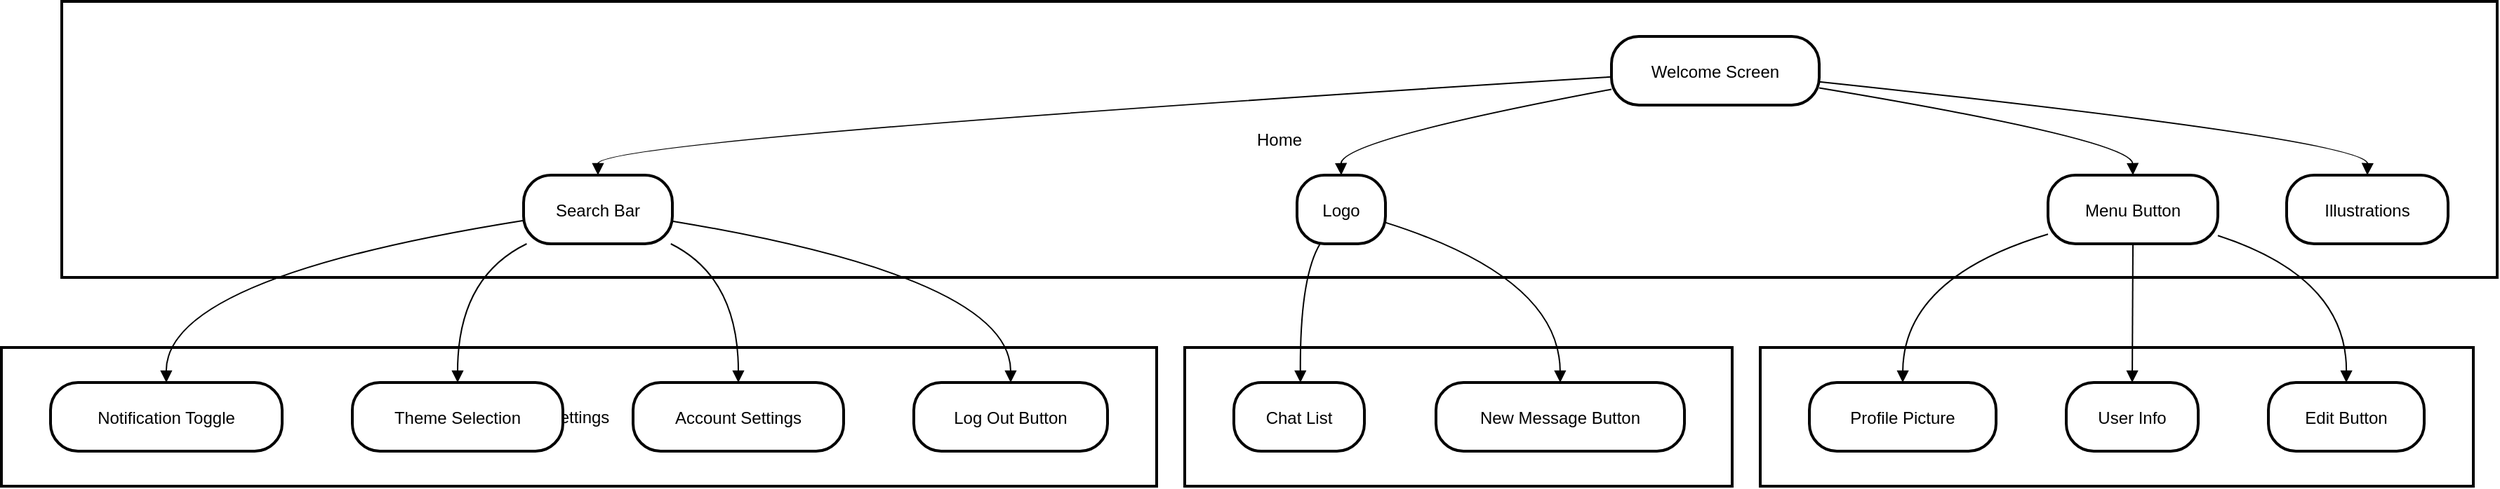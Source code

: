 <mxfile version="24.9.1">
  <diagram name="Page-1" id="EQuqv3Pwcy8c8PArt9Ki">
    <mxGraphModel>
      <root>
        <mxCell id="0" />
        <mxCell id="1" parent="0" />
        <mxCell id="2" value="Settings" style="whiteSpace=wrap;strokeWidth=2;" vertex="1" parent="1">
          <mxGeometry x="8" y="255" width="823" height="99" as="geometry" />
        </mxCell>
        <mxCell id="3" value="Chat" style="whiteSpace=wrap;strokeWidth=2;" vertex="1" parent="1">
          <mxGeometry x="851" y="255" width="390" height="99" as="geometry" />
        </mxCell>
        <mxCell id="4" value="Profile" style="whiteSpace=wrap;strokeWidth=2;" vertex="1" parent="1">
          <mxGeometry x="1261" y="255" width="508" height="99" as="geometry" />
        </mxCell>
        <mxCell id="5" value="Home" style="whiteSpace=wrap;strokeWidth=2;" vertex="1" parent="1">
          <mxGeometry x="51" y="8" width="1735" height="197" as="geometry" />
        </mxCell>
        <mxCell id="6" value="Welcome Screen" style="rounded=1;arcSize=40;strokeWidth=2" vertex="1" parent="1">
          <mxGeometry x="1155" y="33" width="148" height="49" as="geometry" />
        </mxCell>
        <mxCell id="7" value="Menu Button" style="rounded=1;arcSize=40;strokeWidth=2" vertex="1" parent="1">
          <mxGeometry x="1466" y="132" width="121" height="49" as="geometry" />
        </mxCell>
        <mxCell id="8" value="Logo" style="rounded=1;arcSize=40;strokeWidth=2" vertex="1" parent="1">
          <mxGeometry x="931" y="132" width="63" height="49" as="geometry" />
        </mxCell>
        <mxCell id="9" value="Search Bar" style="rounded=1;arcSize=40;strokeWidth=2" vertex="1" parent="1">
          <mxGeometry x="380" y="132" width="106" height="49" as="geometry" />
        </mxCell>
        <mxCell id="10" value="Illustrations" style="rounded=1;arcSize=40;strokeWidth=2" vertex="1" parent="1">
          <mxGeometry x="1636" y="132" width="115" height="49" as="geometry" />
        </mxCell>
        <mxCell id="11" value="Profile Picture" style="rounded=1;arcSize=40;strokeWidth=2" vertex="1" parent="1">
          <mxGeometry x="1296" y="280" width="133" height="49" as="geometry" />
        </mxCell>
        <mxCell id="12" value="User Info" style="rounded=1;arcSize=40;strokeWidth=2" vertex="1" parent="1">
          <mxGeometry x="1479" y="280" width="94" height="49" as="geometry" />
        </mxCell>
        <mxCell id="13" value="Edit Button" style="rounded=1;arcSize=40;strokeWidth=2" vertex="1" parent="1">
          <mxGeometry x="1623" y="280" width="111" height="49" as="geometry" />
        </mxCell>
        <mxCell id="14" value="Chat List" style="rounded=1;arcSize=40;strokeWidth=2" vertex="1" parent="1">
          <mxGeometry x="886" y="280" width="93" height="49" as="geometry" />
        </mxCell>
        <mxCell id="15" value="New Message Button" style="rounded=1;arcSize=40;strokeWidth=2" vertex="1" parent="1">
          <mxGeometry x="1030" y="280" width="177" height="49" as="geometry" />
        </mxCell>
        <mxCell id="16" value="Notification Toggle" style="rounded=1;arcSize=40;strokeWidth=2" vertex="1" parent="1">
          <mxGeometry x="43" y="280" width="165" height="49" as="geometry" />
        </mxCell>
        <mxCell id="17" value="Theme Selection" style="rounded=1;arcSize=40;strokeWidth=2" vertex="1" parent="1">
          <mxGeometry x="258" y="280" width="150" height="49" as="geometry" />
        </mxCell>
        <mxCell id="18" value="Account Settings" style="rounded=1;arcSize=40;strokeWidth=2" vertex="1" parent="1">
          <mxGeometry x="458" y="280" width="150" height="49" as="geometry" />
        </mxCell>
        <mxCell id="19" value="Log Out Button" style="rounded=1;arcSize=40;strokeWidth=2" vertex="1" parent="1">
          <mxGeometry x="658" y="280" width="138" height="49" as="geometry" />
        </mxCell>
        <mxCell id="20" value="" style="curved=1;startArrow=none;endArrow=block;exitX=1;exitY=0.75;entryX=0.5;entryY=-0.01;" edge="1" parent="1" source="6" target="7">
          <mxGeometry relative="1" as="geometry">
            <Array as="points">
              <mxPoint x="1526" y="107" />
            </Array>
          </mxGeometry>
        </mxCell>
        <mxCell id="21" value="" style="curved=1;startArrow=none;endArrow=block;exitX=0;exitY=0.77;entryX=0.5;entryY=-0.01;" edge="1" parent="1" source="6" target="8">
          <mxGeometry relative="1" as="geometry">
            <Array as="points">
              <mxPoint x="962" y="107" />
            </Array>
          </mxGeometry>
        </mxCell>
        <mxCell id="22" value="" style="curved=1;startArrow=none;endArrow=block;exitX=0;exitY=0.59;entryX=0.5;entryY=-0.01;" edge="1" parent="1" source="6" target="9">
          <mxGeometry relative="1" as="geometry">
            <Array as="points">
              <mxPoint x="433" y="107" />
            </Array>
          </mxGeometry>
        </mxCell>
        <mxCell id="23" value="" style="curved=1;startArrow=none;endArrow=block;exitX=1;exitY=0.66;entryX=0.5;entryY=-0.01;" edge="1" parent="1" source="6" target="10">
          <mxGeometry relative="1" as="geometry">
            <Array as="points">
              <mxPoint x="1694" y="107" />
            </Array>
          </mxGeometry>
        </mxCell>
        <mxCell id="24" value="" style="curved=1;startArrow=none;endArrow=block;exitX=0;exitY=0.86;entryX=0.5;entryY=0;" edge="1" parent="1" source="7" target="11">
          <mxGeometry relative="1" as="geometry">
            <Array as="points">
              <mxPoint x="1363" y="205" />
            </Array>
          </mxGeometry>
        </mxCell>
        <mxCell id="25" value="" style="curved=1;startArrow=none;endArrow=block;exitX=0.5;exitY=0.98;entryX=0.5;entryY=0;" edge="1" parent="1" source="7" target="12">
          <mxGeometry relative="1" as="geometry">
            <Array as="points" />
          </mxGeometry>
        </mxCell>
        <mxCell id="26" value="" style="curved=1;startArrow=none;endArrow=block;exitX=1;exitY=0.88;entryX=0.5;entryY=0;" edge="1" parent="1" source="7" target="13">
          <mxGeometry relative="1" as="geometry">
            <Array as="points">
              <mxPoint x="1679" y="205" />
            </Array>
          </mxGeometry>
        </mxCell>
        <mxCell id="27" value="" style="curved=1;startArrow=none;endArrow=block;exitX=0.27;exitY=0.98;entryX=0.51;entryY=0;" edge="1" parent="1" source="8" target="14">
          <mxGeometry relative="1" as="geometry">
            <Array as="points">
              <mxPoint x="933" y="205" />
            </Array>
          </mxGeometry>
        </mxCell>
        <mxCell id="28" value="" style="curved=1;startArrow=none;endArrow=block;exitX=1;exitY=0.69;entryX=0.5;entryY=0;" edge="1" parent="1" source="8" target="15">
          <mxGeometry relative="1" as="geometry">
            <Array as="points">
              <mxPoint x="1118" y="205" />
            </Array>
          </mxGeometry>
        </mxCell>
        <mxCell id="29" value="" style="curved=1;startArrow=none;endArrow=block;exitX=0;exitY=0.66;entryX=0.5;entryY=0;" edge="1" parent="1" source="9" target="16">
          <mxGeometry relative="1" as="geometry">
            <Array as="points">
              <mxPoint x="125" y="205" />
            </Array>
          </mxGeometry>
        </mxCell>
        <mxCell id="30" value="" style="curved=1;startArrow=none;endArrow=block;exitX=0.04;exitY=0.98;entryX=0.5;entryY=0;" edge="1" parent="1" source="9" target="17">
          <mxGeometry relative="1" as="geometry">
            <Array as="points">
              <mxPoint x="333" y="205" />
            </Array>
          </mxGeometry>
        </mxCell>
        <mxCell id="31" value="" style="curved=1;startArrow=none;endArrow=block;exitX=0.97;exitY=0.98;entryX=0.5;entryY=0;" edge="1" parent="1" source="9" target="18">
          <mxGeometry relative="1" as="geometry">
            <Array as="points">
              <mxPoint x="533" y="205" />
            </Array>
          </mxGeometry>
        </mxCell>
        <mxCell id="32" value="" style="curved=1;startArrow=none;endArrow=block;exitX=1;exitY=0.67;entryX=0.5;entryY=0;" edge="1" parent="1" source="9" target="19">
          <mxGeometry relative="1" as="geometry">
            <Array as="points">
              <mxPoint x="727" y="205" />
            </Array>
          </mxGeometry>
        </mxCell>
      </root>
    </mxGraphModel>
  </diagram>
</mxfile>
